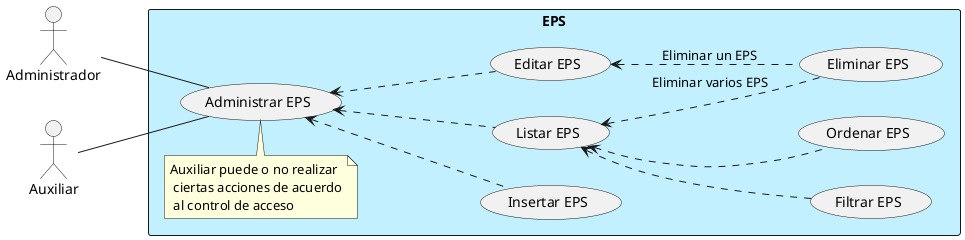 @startuml
left to right direction
actor Administrador
actor Auxiliar

rectangle EPS #Application {
  usecase "Insertar EPS" as C
  usecase "Listar EPS" as R
  usecase "Editar EPS" as U
  usecase "Eliminar EPS" as D
  usecase "Filtrar EPS" as Searchable
  usecase "Ordenar EPS" as Sortable
  usecase "Administrar EPS" as CRUD
  note "Auxiliar puede o no realizar\r\n ciertas acciones de acuerdo\r\n al control de acceso" as Acl
}

CRUD <--. C
CRUD <--. R
CRUD <--. U

R <.. Searchable
R <.. Sortable
U <.. D: "Eliminar un EPS"
R <.. D: "Eliminar varios EPS"

Administrador -- CRUD
Auxiliar -- CRUD
Acl - CRUD
@enduml
